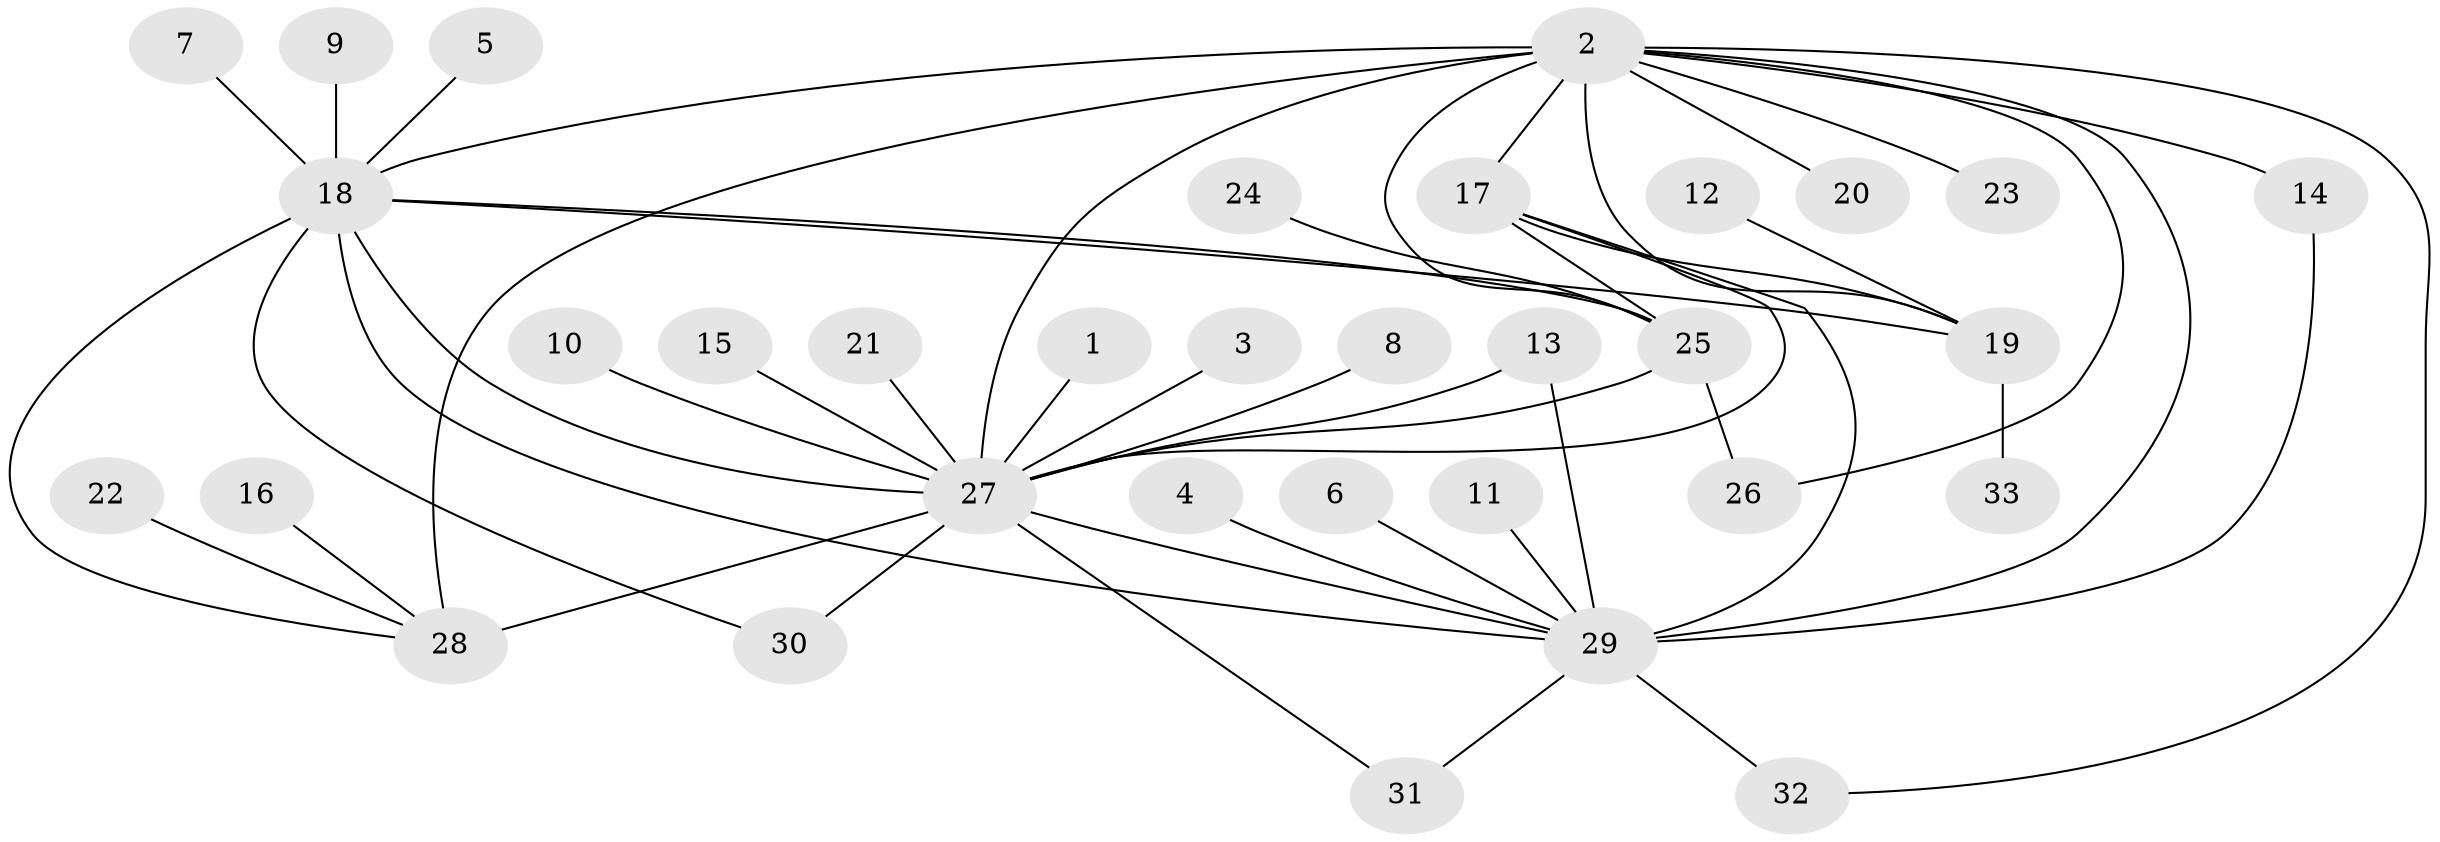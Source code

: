 // original degree distribution, {12: 0.015151515151515152, 9: 0.015151515151515152, 6: 0.030303030303030304, 3: 0.12121212121212122, 20: 0.015151515151515152, 2: 0.21212121212121213, 5: 0.015151515151515152, 15: 0.015151515151515152, 18: 0.015151515151515152, 1: 0.5151515151515151, 7: 0.015151515151515152, 4: 0.015151515151515152}
// Generated by graph-tools (version 1.1) at 2025/25/03/09/25 03:25:55]
// undirected, 33 vertices, 50 edges
graph export_dot {
graph [start="1"]
  node [color=gray90,style=filled];
  1;
  2;
  3;
  4;
  5;
  6;
  7;
  8;
  9;
  10;
  11;
  12;
  13;
  14;
  15;
  16;
  17;
  18;
  19;
  20;
  21;
  22;
  23;
  24;
  25;
  26;
  27;
  28;
  29;
  30;
  31;
  32;
  33;
  1 -- 27 [weight=1.0];
  2 -- 14 [weight=1.0];
  2 -- 17 [weight=1.0];
  2 -- 18 [weight=2.0];
  2 -- 19 [weight=1.0];
  2 -- 20 [weight=1.0];
  2 -- 23 [weight=1.0];
  2 -- 25 [weight=1.0];
  2 -- 26 [weight=1.0];
  2 -- 27 [weight=1.0];
  2 -- 28 [weight=2.0];
  2 -- 29 [weight=2.0];
  2 -- 32 [weight=1.0];
  3 -- 27 [weight=1.0];
  4 -- 29 [weight=1.0];
  5 -- 18 [weight=1.0];
  6 -- 29 [weight=1.0];
  7 -- 18 [weight=1.0];
  8 -- 27 [weight=1.0];
  9 -- 18 [weight=1.0];
  10 -- 27 [weight=1.0];
  11 -- 29 [weight=1.0];
  12 -- 19 [weight=1.0];
  13 -- 27 [weight=1.0];
  13 -- 29 [weight=2.0];
  14 -- 29 [weight=1.0];
  15 -- 27 [weight=1.0];
  16 -- 28 [weight=1.0];
  17 -- 19 [weight=1.0];
  17 -- 25 [weight=1.0];
  17 -- 27 [weight=1.0];
  17 -- 29 [weight=1.0];
  18 -- 19 [weight=1.0];
  18 -- 25 [weight=1.0];
  18 -- 27 [weight=2.0];
  18 -- 28 [weight=1.0];
  18 -- 29 [weight=1.0];
  18 -- 30 [weight=1.0];
  19 -- 33 [weight=1.0];
  21 -- 27 [weight=1.0];
  22 -- 28 [weight=1.0];
  24 -- 25 [weight=1.0];
  25 -- 26 [weight=1.0];
  25 -- 27 [weight=1.0];
  27 -- 28 [weight=2.0];
  27 -- 29 [weight=1.0];
  27 -- 30 [weight=1.0];
  27 -- 31 [weight=1.0];
  29 -- 31 [weight=1.0];
  29 -- 32 [weight=1.0];
}
